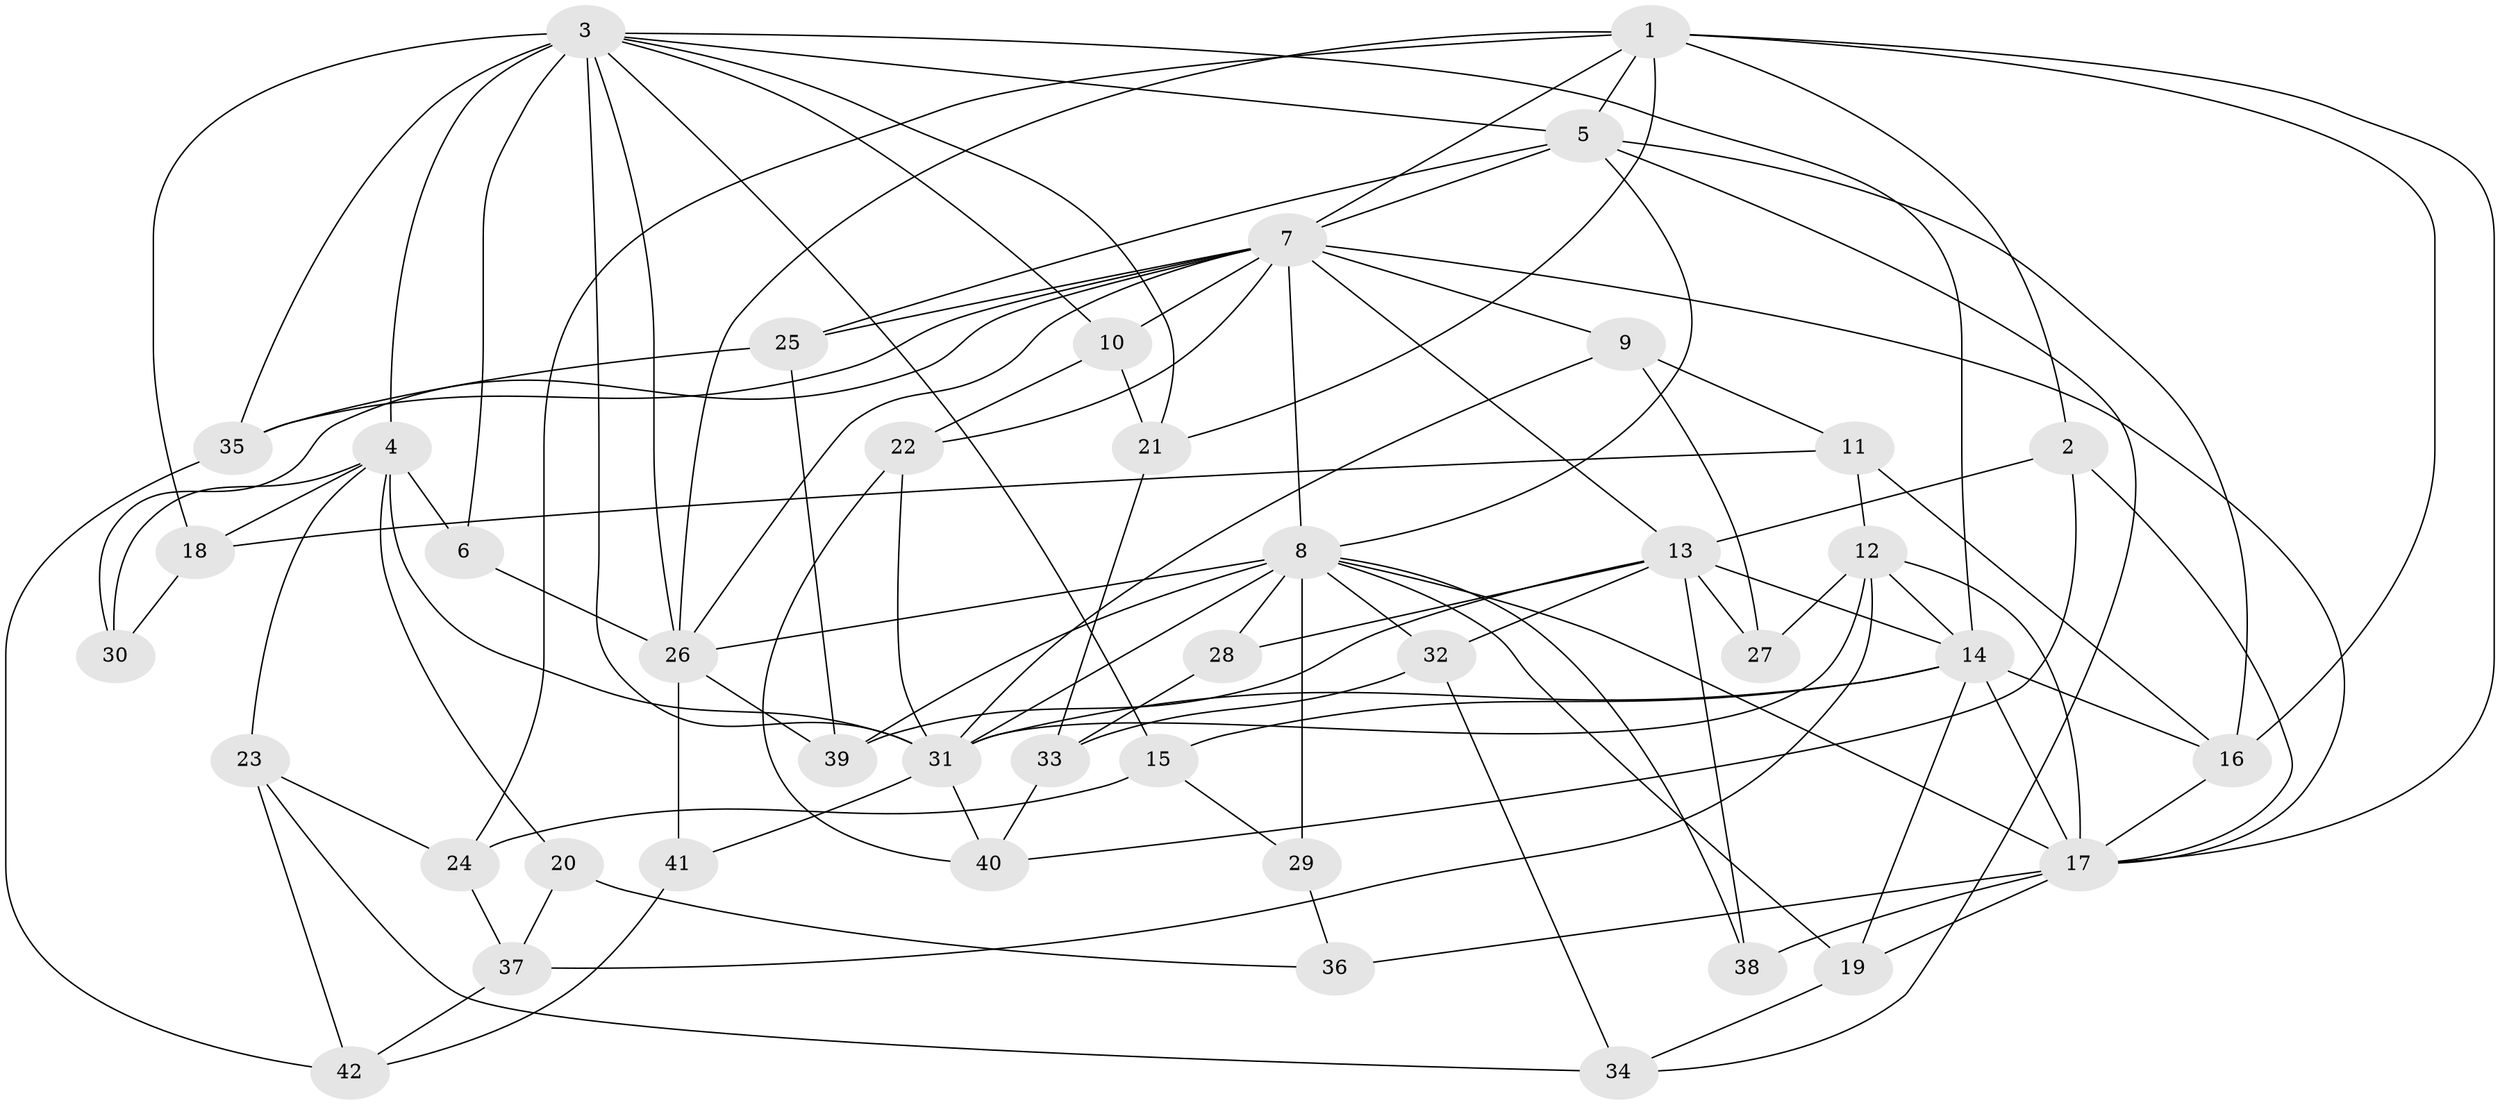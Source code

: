 // original degree distribution, {4: 1.0}
// Generated by graph-tools (version 1.1) at 2025/38/03/09/25 02:38:09]
// undirected, 42 vertices, 108 edges
graph export_dot {
graph [start="1"]
  node [color=gray90,style=filled];
  1;
  2;
  3;
  4;
  5;
  6;
  7;
  8;
  9;
  10;
  11;
  12;
  13;
  14;
  15;
  16;
  17;
  18;
  19;
  20;
  21;
  22;
  23;
  24;
  25;
  26;
  27;
  28;
  29;
  30;
  31;
  32;
  33;
  34;
  35;
  36;
  37;
  38;
  39;
  40;
  41;
  42;
  1 -- 2 [weight=1.0];
  1 -- 5 [weight=2.0];
  1 -- 7 [weight=1.0];
  1 -- 16 [weight=2.0];
  1 -- 17 [weight=1.0];
  1 -- 21 [weight=1.0];
  1 -- 24 [weight=1.0];
  1 -- 26 [weight=1.0];
  2 -- 13 [weight=1.0];
  2 -- 17 [weight=1.0];
  2 -- 40 [weight=1.0];
  3 -- 4 [weight=2.0];
  3 -- 5 [weight=1.0];
  3 -- 6 [weight=1.0];
  3 -- 10 [weight=1.0];
  3 -- 14 [weight=1.0];
  3 -- 15 [weight=1.0];
  3 -- 18 [weight=1.0];
  3 -- 21 [weight=1.0];
  3 -- 26 [weight=1.0];
  3 -- 31 [weight=1.0];
  3 -- 35 [weight=1.0];
  4 -- 6 [weight=2.0];
  4 -- 18 [weight=1.0];
  4 -- 20 [weight=2.0];
  4 -- 23 [weight=1.0];
  4 -- 30 [weight=2.0];
  4 -- 31 [weight=2.0];
  5 -- 7 [weight=1.0];
  5 -- 8 [weight=1.0];
  5 -- 16 [weight=1.0];
  5 -- 25 [weight=1.0];
  5 -- 34 [weight=1.0];
  6 -- 26 [weight=1.0];
  7 -- 8 [weight=1.0];
  7 -- 9 [weight=1.0];
  7 -- 10 [weight=1.0];
  7 -- 13 [weight=1.0];
  7 -- 17 [weight=1.0];
  7 -- 22 [weight=1.0];
  7 -- 25 [weight=1.0];
  7 -- 26 [weight=1.0];
  7 -- 30 [weight=1.0];
  7 -- 35 [weight=1.0];
  8 -- 17 [weight=1.0];
  8 -- 19 [weight=1.0];
  8 -- 26 [weight=1.0];
  8 -- 28 [weight=1.0];
  8 -- 29 [weight=2.0];
  8 -- 31 [weight=1.0];
  8 -- 32 [weight=1.0];
  8 -- 38 [weight=1.0];
  8 -- 39 [weight=1.0];
  9 -- 11 [weight=1.0];
  9 -- 27 [weight=1.0];
  9 -- 31 [weight=1.0];
  10 -- 21 [weight=1.0];
  10 -- 22 [weight=1.0];
  11 -- 12 [weight=1.0];
  11 -- 16 [weight=1.0];
  11 -- 18 [weight=1.0];
  12 -- 14 [weight=1.0];
  12 -- 17 [weight=1.0];
  12 -- 27 [weight=1.0];
  12 -- 31 [weight=1.0];
  12 -- 37 [weight=1.0];
  13 -- 14 [weight=3.0];
  13 -- 27 [weight=2.0];
  13 -- 28 [weight=2.0];
  13 -- 32 [weight=1.0];
  13 -- 38 [weight=1.0];
  13 -- 39 [weight=1.0];
  14 -- 15 [weight=1.0];
  14 -- 16 [weight=1.0];
  14 -- 17 [weight=1.0];
  14 -- 19 [weight=1.0];
  14 -- 31 [weight=1.0];
  15 -- 24 [weight=1.0];
  15 -- 29 [weight=1.0];
  16 -- 17 [weight=1.0];
  17 -- 19 [weight=1.0];
  17 -- 36 [weight=2.0];
  17 -- 38 [weight=2.0];
  18 -- 30 [weight=1.0];
  19 -- 34 [weight=1.0];
  20 -- 36 [weight=1.0];
  20 -- 37 [weight=1.0];
  21 -- 33 [weight=1.0];
  22 -- 31 [weight=1.0];
  22 -- 40 [weight=1.0];
  23 -- 24 [weight=1.0];
  23 -- 34 [weight=1.0];
  23 -- 42 [weight=1.0];
  24 -- 37 [weight=1.0];
  25 -- 35 [weight=1.0];
  25 -- 39 [weight=1.0];
  26 -- 39 [weight=1.0];
  26 -- 41 [weight=2.0];
  28 -- 33 [weight=1.0];
  29 -- 36 [weight=1.0];
  31 -- 40 [weight=1.0];
  31 -- 41 [weight=1.0];
  32 -- 33 [weight=1.0];
  32 -- 34 [weight=1.0];
  33 -- 40 [weight=1.0];
  35 -- 42 [weight=1.0];
  37 -- 42 [weight=1.0];
  41 -- 42 [weight=1.0];
}
